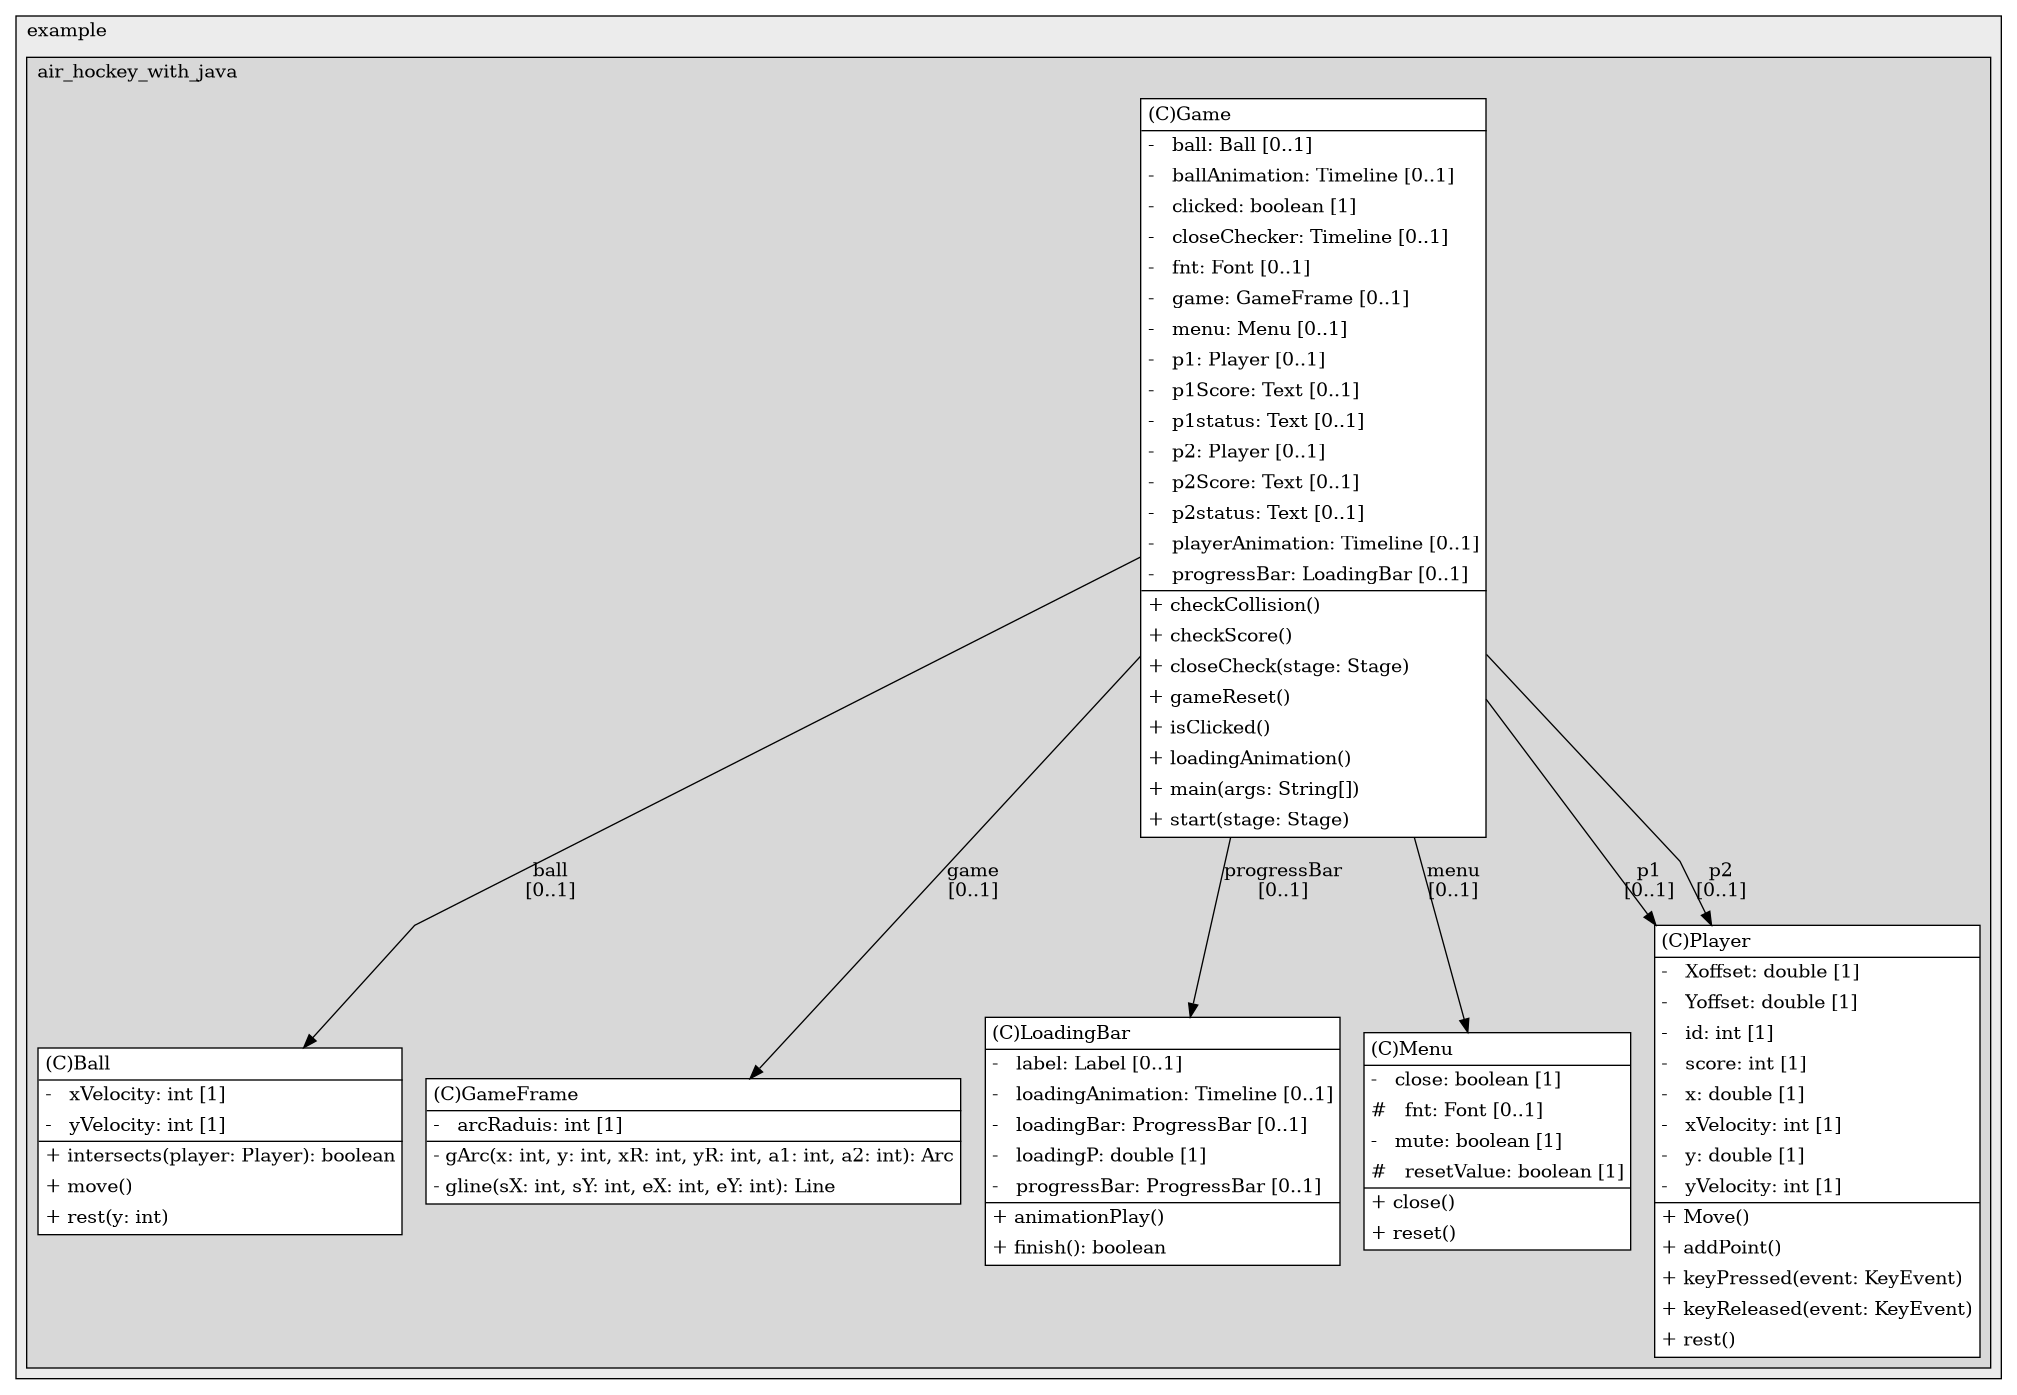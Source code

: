 @startuml

/' diagram meta data start
config=StructureConfiguration;
{
  "projectClassification": {
    "searchMode": "OpenProject", // OpenProject, AllProjects
    "includedProjects": "",
    "pathEndKeywords": "*.impl",
    "isClientPath": "",
    "isClientName": "",
    "isTestPath": "",
    "isTestName": "",
    "isMappingPath": "",
    "isMappingName": "",
    "isDataAccessPath": "",
    "isDataAccessName": "",
    "isDataStructurePath": "",
    "isDataStructureName": "",
    "isInterfaceStructuresPath": "",
    "isInterfaceStructuresName": "",
    "isEntryPointPath": "",
    "isEntryPointName": "",
    "treatFinalFieldsAsMandatory": false
  },
  "graphRestriction": {
    "classPackageExcludeFilter": "",
    "classPackageIncludeFilter": "",
    "classNameExcludeFilter": "",
    "classNameIncludeFilter": "",
    "methodNameExcludeFilter": "",
    "methodNameIncludeFilter": "",
    "removeByInheritance": "", // inheritance/annotation based filtering is done in a second step
    "removeByAnnotation": "",
    "removeByClassPackage": "", // cleanup the graph after inheritance/annotation based filtering is done
    "removeByClassName": "",
    "cutMappings": false,
    "cutEnum": true,
    "cutTests": true,
    "cutClient": true,
    "cutDataAccess": true,
    "cutInterfaceStructures": true,
    "cutDataStructures": true,
    "cutGetterAndSetter": true,
    "cutConstructors": true
  },
  "graphTraversal": {
    "forwardDepth": 3,
    "backwardDepth": 3,
    "classPackageExcludeFilter": "",
    "classPackageIncludeFilter": "",
    "classNameExcludeFilter": "",
    "classNameIncludeFilter": "",
    "methodNameExcludeFilter": "",
    "methodNameIncludeFilter": "",
    "hideMappings": false,
    "hideDataStructures": false,
    "hidePrivateMethods": true,
    "hideInterfaceCalls": true, // indirection: implementation -> interface (is hidden) -> implementation
    "onlyShowApplicationEntryPoints": false, // root node is included
    "useMethodCallsForStructureDiagram": "ForwardOnly" // ForwardOnly, BothDirections, No
  },
  "details": {
    "aggregation": "GroupByClass", // ByClass, GroupByClass, None
    "showClassGenericTypes": true,
    "showMethods": true,
    "showMethodParameterNames": true,
    "showMethodParameterTypes": true,
    "showMethodReturnType": true,
    "showPackageLevels": 2,
    "showDetailedClassStructure": true
  },
  "rootClass": "com.example.air_hockey_with_java.Game",
  "extensionCallbackMethod": "" // qualified.class.name#methodName - signature: public static String method(String)
}
diagram meta data end '/



digraph g {
    rankdir="TB"
    splines=polyline
    

'nodes 
subgraph cluster_1322970774 { 
   	label=example
	labeljust=l
	fillcolor="#ececec"
	style=filled
   
   subgraph cluster_1093611960 { 
   	label=air_hockey_with_java
	labeljust=l
	fillcolor="#d8d8d8"
	style=filled
   
   Ball1297687803[
	label=<<TABLE BORDER="1" CELLBORDER="0" CELLPADDING="4" CELLSPACING="0">
<TR><TD ALIGN="LEFT" >(C)Ball</TD></TR>
<HR/>
<TR><TD ALIGN="LEFT" >-   xVelocity: int [1]</TD></TR>
<TR><TD ALIGN="LEFT" >-   yVelocity: int [1]</TD></TR>
<HR/>
<TR><TD ALIGN="LEFT" >+ intersects(player: Player): boolean</TD></TR>
<TR><TD ALIGN="LEFT" >+ move()</TD></TR>
<TR><TD ALIGN="LEFT" >+ rest(y: int)</TD></TR>
</TABLE>>
	style=filled
	margin=0
	shape=plaintext
	fillcolor="#FFFFFF"
];

Game1297687803[
	label=<<TABLE BORDER="1" CELLBORDER="0" CELLPADDING="4" CELLSPACING="0">
<TR><TD ALIGN="LEFT" >(C)Game</TD></TR>
<HR/>
<TR><TD ALIGN="LEFT" >-   ball: Ball [0..1]</TD></TR>
<TR><TD ALIGN="LEFT" >-   ballAnimation: Timeline [0..1]</TD></TR>
<TR><TD ALIGN="LEFT" >-   clicked: boolean [1]</TD></TR>
<TR><TD ALIGN="LEFT" >-   closeChecker: Timeline [0..1]</TD></TR>
<TR><TD ALIGN="LEFT" >-   fnt: Font [0..1]</TD></TR>
<TR><TD ALIGN="LEFT" >-   game: GameFrame [0..1]</TD></TR>
<TR><TD ALIGN="LEFT" >-   menu: Menu [0..1]</TD></TR>
<TR><TD ALIGN="LEFT" >-   p1: Player [0..1]</TD></TR>
<TR><TD ALIGN="LEFT" >-   p1Score: Text [0..1]</TD></TR>
<TR><TD ALIGN="LEFT" >-   p1status: Text [0..1]</TD></TR>
<TR><TD ALIGN="LEFT" >-   p2: Player [0..1]</TD></TR>
<TR><TD ALIGN="LEFT" >-   p2Score: Text [0..1]</TD></TR>
<TR><TD ALIGN="LEFT" >-   p2status: Text [0..1]</TD></TR>
<TR><TD ALIGN="LEFT" >-   playerAnimation: Timeline [0..1]</TD></TR>
<TR><TD ALIGN="LEFT" >-   progressBar: LoadingBar [0..1]</TD></TR>
<HR/>
<TR><TD ALIGN="LEFT" >+ checkCollision()</TD></TR>
<TR><TD ALIGN="LEFT" >+ checkScore()</TD></TR>
<TR><TD ALIGN="LEFT" >+ closeCheck(stage: Stage)</TD></TR>
<TR><TD ALIGN="LEFT" >+ gameReset()</TD></TR>
<TR><TD ALIGN="LEFT" >+ isClicked()</TD></TR>
<TR><TD ALIGN="LEFT" >+ loadingAnimation()</TD></TR>
<TR><TD ALIGN="LEFT" >+ main(args: String[])</TD></TR>
<TR><TD ALIGN="LEFT" >+ start(stage: Stage)</TD></TR>
</TABLE>>
	style=filled
	margin=0
	shape=plaintext
	fillcolor="#FFFFFF"
];

GameFrame1297687803[
	label=<<TABLE BORDER="1" CELLBORDER="0" CELLPADDING="4" CELLSPACING="0">
<TR><TD ALIGN="LEFT" >(C)GameFrame</TD></TR>
<HR/>
<TR><TD ALIGN="LEFT" >-   arcRaduis: int [1]</TD></TR>
<HR/>
<TR><TD ALIGN="LEFT" >- gArc(x: int, y: int, xR: int, yR: int, a1: int, a2: int): Arc</TD></TR>
<TR><TD ALIGN="LEFT" >- gline(sX: int, sY: int, eX: int, eY: int): Line</TD></TR>
</TABLE>>
	style=filled
	margin=0
	shape=plaintext
	fillcolor="#FFFFFF"
];

LoadingBar1297687803[
	label=<<TABLE BORDER="1" CELLBORDER="0" CELLPADDING="4" CELLSPACING="0">
<TR><TD ALIGN="LEFT" >(C)LoadingBar</TD></TR>
<HR/>
<TR><TD ALIGN="LEFT" >-   label: Label [0..1]</TD></TR>
<TR><TD ALIGN="LEFT" >-   loadingAnimation: Timeline [0..1]</TD></TR>
<TR><TD ALIGN="LEFT" >-   loadingBar: ProgressBar [0..1]</TD></TR>
<TR><TD ALIGN="LEFT" >-   loadingP: double [1]</TD></TR>
<TR><TD ALIGN="LEFT" >-   progressBar: ProgressBar [0..1]</TD></TR>
<HR/>
<TR><TD ALIGN="LEFT" >+ animationPlay()</TD></TR>
<TR><TD ALIGN="LEFT" >+ finish(): boolean</TD></TR>
</TABLE>>
	style=filled
	margin=0
	shape=plaintext
	fillcolor="#FFFFFF"
];

Menu1297687803[
	label=<<TABLE BORDER="1" CELLBORDER="0" CELLPADDING="4" CELLSPACING="0">
<TR><TD ALIGN="LEFT" >(C)Menu</TD></TR>
<HR/>
<TR><TD ALIGN="LEFT" >-   close: boolean [1]</TD></TR>
<TR><TD ALIGN="LEFT" >#   fnt: Font [0..1]</TD></TR>
<TR><TD ALIGN="LEFT" >-   mute: boolean [1]</TD></TR>
<TR><TD ALIGN="LEFT" >#   resetValue: boolean [1]</TD></TR>
<HR/>
<TR><TD ALIGN="LEFT" >+ close()</TD></TR>
<TR><TD ALIGN="LEFT" >+ reset()</TD></TR>
</TABLE>>
	style=filled
	margin=0
	shape=plaintext
	fillcolor="#FFFFFF"
];

Player1297687803[
	label=<<TABLE BORDER="1" CELLBORDER="0" CELLPADDING="4" CELLSPACING="0">
<TR><TD ALIGN="LEFT" >(C)Player</TD></TR>
<HR/>
<TR><TD ALIGN="LEFT" >-   Xoffset: double [1]</TD></TR>
<TR><TD ALIGN="LEFT" >-   Yoffset: double [1]</TD></TR>
<TR><TD ALIGN="LEFT" >-   id: int [1]</TD></TR>
<TR><TD ALIGN="LEFT" >-   score: int [1]</TD></TR>
<TR><TD ALIGN="LEFT" >-   x: double [1]</TD></TR>
<TR><TD ALIGN="LEFT" >-   xVelocity: int [1]</TD></TR>
<TR><TD ALIGN="LEFT" >-   y: double [1]</TD></TR>
<TR><TD ALIGN="LEFT" >-   yVelocity: int [1]</TD></TR>
<HR/>
<TR><TD ALIGN="LEFT" >+ Move()</TD></TR>
<TR><TD ALIGN="LEFT" >+ addPoint()</TD></TR>
<TR><TD ALIGN="LEFT" >+ keyPressed(event: KeyEvent)</TD></TR>
<TR><TD ALIGN="LEFT" >+ keyReleased(event: KeyEvent)</TD></TR>
<TR><TD ALIGN="LEFT" >+ rest()</TD></TR>
</TABLE>>
	style=filled
	margin=0
	shape=plaintext
	fillcolor="#FFFFFF"
];
} 
} 

'edges    
Game1297687803 -> Ball1297687803[label="ball
[0..1]"];
Game1297687803 -> GameFrame1297687803[label="game
[0..1]"];
Game1297687803 -> LoadingBar1297687803[label="progressBar
[0..1]"];
Game1297687803 -> Menu1297687803[label="menu
[0..1]"];
Game1297687803 -> Player1297687803[label="p1
[0..1]"];
Game1297687803 -> Player1297687803[label="p2
[0..1]"];
    
}
@enduml
